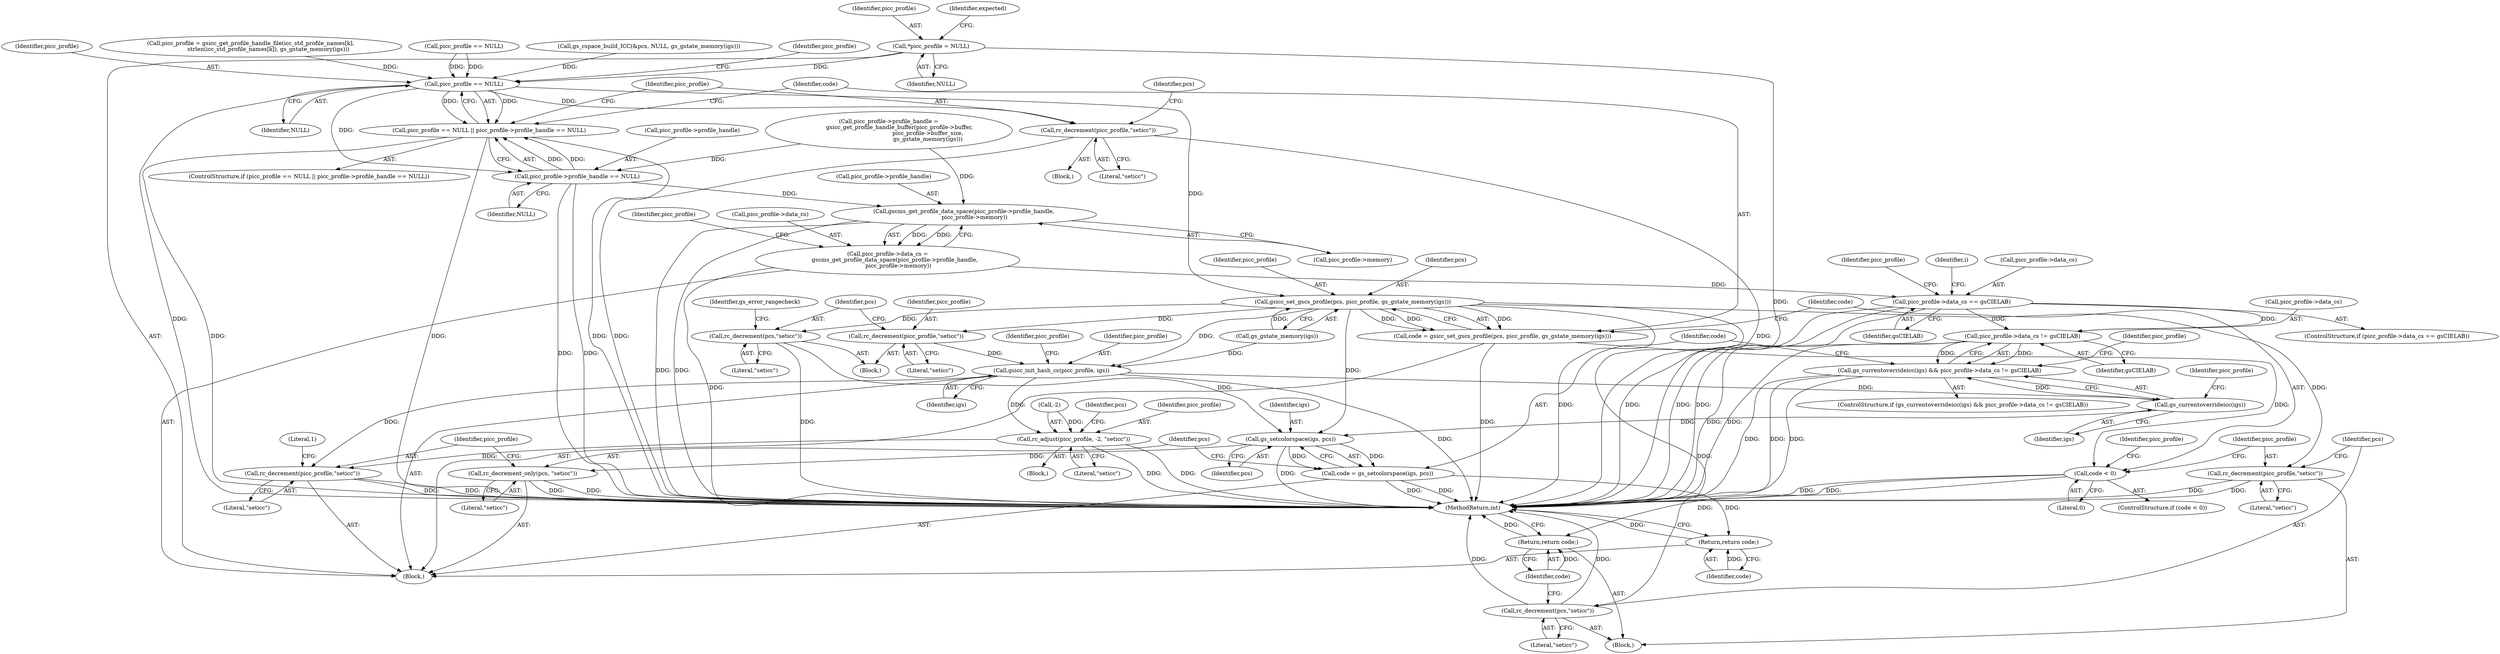 digraph "0_ghostscript_67d760ab775dae4efe803b5944b0439aa3c0b04a@pointer" {
"1000136" [label="(Call,*picc_profile = NULL)"];
"1000288" [label="(Call,picc_profile == NULL)"];
"1000287" [label="(Call,picc_profile == NULL || picc_profile->profile_handle == NULL)"];
"1000291" [label="(Call,picc_profile->profile_handle == NULL)"];
"1000335" [label="(Call,gscms_get_profile_data_space(picc_profile->profile_handle,\n            picc_profile->memory))"];
"1000331" [label="(Call,picc_profile->data_cs =\n        gscms_get_profile_data_space(picc_profile->profile_handle,\n            picc_profile->memory))"];
"1000388" [label="(Call,picc_profile->data_cs == gsCIELAB)"];
"1000515" [label="(Call,picc_profile->data_cs != gsCIELAB)"];
"1000512" [label="(Call,gs_currentoverrideicc(igs) && picc_profile->data_cs != gsCIELAB)"];
"1000297" [label="(Call,rc_decrement(picc_profile,\"seticc\"))"];
"1000308" [label="(Call,gsicc_set_gscs_profile(pcs, picc_profile, gs_gstate_memory(igs)))"];
"1000306" [label="(Call,code = gsicc_set_gscs_profile(pcs, picc_profile, gs_gstate_memory(igs)))"];
"1000314" [label="(Call,code < 0)"];
"1000324" [label="(Return,return code;)"];
"1000318" [label="(Call,rc_decrement(picc_profile,\"seticc\"))"];
"1000321" [label="(Call,rc_decrement(pcs,\"seticc\"))"];
"1000376" [label="(Call,rc_decrement(picc_profile,\"seticc\"))"];
"1000384" [label="(Call,gsicc_init_hash_cs(picc_profile, igs))"];
"1000513" [label="(Call,gs_currentoverrideicc(igs))"];
"1000572" [label="(Call,gs_setcolorspace(igs, pcs))"];
"1000570" [label="(Call,code = gs_setcolorspace(igs, pcs))"];
"1000583" [label="(Return,return code;)"];
"1000575" [label="(Call,rc_decrement_only(pcs, \"seticc\"))"];
"1000561" [label="(Call,rc_adjust(picc_profile, -2, \"seticc\"))"];
"1000578" [label="(Call,rc_decrement(picc_profile,\"seticc\"))"];
"1000379" [label="(Call,rc_decrement(pcs,\"seticc\"))"];
"1000576" [label="(Identifier,pcs)"];
"1000388" [label="(Call,picc_profile->data_cs == gsCIELAB)"];
"1000385" [label="(Identifier,picc_profile)"];
"1000137" [label="(Identifier,picc_profile)"];
"1000523" [label="(Identifier,picc_profile)"];
"1000573" [label="(Identifier,igs)"];
"1000399" [label="(Identifier,picc_profile)"];
"1000386" [label="(Identifier,igs)"];
"1000335" [label="(Call,gscms_get_profile_data_space(picc_profile->profile_handle,\n            picc_profile->memory))"];
"1000375" [label="(Block,)"];
"1000301" [label="(Identifier,pcs)"];
"1000332" [label="(Call,picc_profile->data_cs)"];
"1000519" [label="(Identifier,gsCIELAB)"];
"1000298" [label="(Identifier,picc_profile)"];
"1000297" [label="(Call,rc_decrement(picc_profile,\"seticc\"))"];
"1000325" [label="(Identifier,code)"];
"1000308" [label="(Call,gsicc_set_gscs_profile(pcs, picc_profile, gs_gstate_memory(igs)))"];
"1000322" [label="(Identifier,pcs)"];
"1000316" [label="(Literal,0)"];
"1000339" [label="(Call,picc_profile->memory)"];
"1000570" [label="(Call,code = gs_setcolorspace(igs, pcs))"];
"1000520" [label="(Block,)"];
"1000299" [label="(Literal,\"seticc\")"];
"1000336" [label="(Call,picc_profile->profile_handle)"];
"1000517" [label="(Identifier,picc_profile)"];
"1000324" [label="(Return,return code;)"];
"1000568" [label="(Identifier,pcs)"];
"1000286" [label="(ControlStructure,if (picc_profile == NULL || picc_profile->profile_handle == NULL))"];
"1000513" [label="(Call,gs_currentoverrideicc(igs))"];
"1000565" [label="(Literal,\"seticc\")"];
"1000381" [label="(Literal,\"seticc\")"];
"1000138" [label="(Identifier,NULL)"];
"1000392" [label="(Identifier,gsCIELAB)"];
"1000571" [label="(Identifier,code)"];
"1000577" [label="(Literal,\"seticc\")"];
"1000376" [label="(Call,rc_decrement(picc_profile,\"seticc\"))"];
"1000384" [label="(Call,gsicc_init_hash_cs(picc_profile, igs))"];
"1000579" [label="(Identifier,picc_profile)"];
"1000387" [label="(ControlStructure,if (picc_profile->data_cs == gsCIELAB))"];
"1000306" [label="(Call,code = gsicc_set_gscs_profile(pcs, picc_profile, gs_gstate_memory(igs)))"];
"1000323" [label="(Literal,\"seticc\")"];
"1000287" [label="(Call,picc_profile == NULL || picc_profile->profile_handle == NULL)"];
"1000511" [label="(ControlStructure,if (gs_currentoverrideicc(igs) && picc_profile->data_cs != gsCIELAB))"];
"1000561" [label="(Call,rc_adjust(picc_profile, -2, \"seticc\"))"];
"1000582" [label="(Literal,1)"];
"1000379" [label="(Call,rc_decrement(pcs,\"seticc\"))"];
"1000585" [label="(MethodReturn,int)"];
"1000291" [label="(Call,picc_profile->profile_handle == NULL)"];
"1000309" [label="(Identifier,pcs)"];
"1000383" [label="(Identifier,gs_error_rangecheck)"];
"1000314" [label="(Call,code < 0)"];
"1000583" [label="(Return,return code;)"];
"1000380" [label="(Identifier,pcs)"];
"1000142" [label="(Identifier,expected)"];
"1000292" [label="(Call,picc_profile->profile_handle)"];
"1000377" [label="(Identifier,picc_profile)"];
"1000266" [label="(Call,picc_profile == NULL)"];
"1000344" [label="(Identifier,picc_profile)"];
"1000315" [label="(Identifier,code)"];
"1000126" [label="(Block,)"];
"1000318" [label="(Call,rc_decrement(picc_profile,\"seticc\"))"];
"1000290" [label="(Identifier,NULL)"];
"1000516" [label="(Call,picc_profile->data_cs)"];
"1000163" [label="(Call,gs_cspace_build_ICC(&pcs, NULL, gs_gstate_memory(igs)))"];
"1000293" [label="(Identifier,picc_profile)"];
"1000574" [label="(Identifier,pcs)"];
"1000572" [label="(Call,gs_setcolorspace(igs, pcs))"];
"1000562" [label="(Identifier,picc_profile)"];
"1000563" [label="(Call,-2)"];
"1000471" [label="(Identifier,i)"];
"1000512" [label="(Call,gs_currentoverrideicc(igs) && picc_profile->data_cs != gsCIELAB)"];
"1000320" [label="(Literal,\"seticc\")"];
"1000288" [label="(Call,picc_profile == NULL)"];
"1000580" [label="(Literal,\"seticc\")"];
"1000289" [label="(Identifier,picc_profile)"];
"1000378" [label="(Literal,\"seticc\")"];
"1000575" [label="(Call,rc_decrement_only(pcs, \"seticc\"))"];
"1000321" [label="(Call,rc_decrement(pcs,\"seticc\"))"];
"1000584" [label="(Identifier,code)"];
"1000313" [label="(ControlStructure,if (code < 0))"];
"1000389" [label="(Call,picc_profile->data_cs)"];
"1000295" [label="(Identifier,NULL)"];
"1000390" [label="(Identifier,picc_profile)"];
"1000296" [label="(Block,)"];
"1000578" [label="(Call,rc_decrement(picc_profile,\"seticc\"))"];
"1000514" [label="(Identifier,igs)"];
"1000311" [label="(Call,gs_gstate_memory(igs))"];
"1000328" [label="(Identifier,picc_profile)"];
"1000515" [label="(Call,picc_profile->data_cs != gsCIELAB)"];
"1000273" [label="(Call,picc_profile->profile_handle =\n            gsicc_get_profile_handle_buffer(picc_profile->buffer,\n                                            picc_profile->buffer_size,\n                                            gs_gstate_memory(igs)))"];
"1000237" [label="(Call,picc_profile = gsicc_get_profile_handle_file(icc_std_profile_names[k],\n                    strlen(icc_std_profile_names[k]), gs_gstate_memory(igs)))"];
"1000331" [label="(Call,picc_profile->data_cs =\n        gscms_get_profile_data_space(picc_profile->profile_handle,\n            picc_profile->memory))"];
"1000319" [label="(Identifier,picc_profile)"];
"1000317" [label="(Block,)"];
"1000307" [label="(Identifier,code)"];
"1000310" [label="(Identifier,picc_profile)"];
"1000136" [label="(Call,*picc_profile = NULL)"];
"1000136" -> "1000126"  [label="AST: "];
"1000136" -> "1000138"  [label="CFG: "];
"1000137" -> "1000136"  [label="AST: "];
"1000138" -> "1000136"  [label="AST: "];
"1000142" -> "1000136"  [label="CFG: "];
"1000136" -> "1000585"  [label="DDG: "];
"1000136" -> "1000288"  [label="DDG: "];
"1000288" -> "1000287"  [label="AST: "];
"1000288" -> "1000290"  [label="CFG: "];
"1000289" -> "1000288"  [label="AST: "];
"1000290" -> "1000288"  [label="AST: "];
"1000293" -> "1000288"  [label="CFG: "];
"1000287" -> "1000288"  [label="CFG: "];
"1000288" -> "1000585"  [label="DDG: "];
"1000288" -> "1000287"  [label="DDG: "];
"1000288" -> "1000287"  [label="DDG: "];
"1000237" -> "1000288"  [label="DDG: "];
"1000266" -> "1000288"  [label="DDG: "];
"1000266" -> "1000288"  [label="DDG: "];
"1000163" -> "1000288"  [label="DDG: "];
"1000288" -> "1000291"  [label="DDG: "];
"1000288" -> "1000297"  [label="DDG: "];
"1000288" -> "1000308"  [label="DDG: "];
"1000287" -> "1000286"  [label="AST: "];
"1000287" -> "1000291"  [label="CFG: "];
"1000291" -> "1000287"  [label="AST: "];
"1000298" -> "1000287"  [label="CFG: "];
"1000307" -> "1000287"  [label="CFG: "];
"1000287" -> "1000585"  [label="DDG: "];
"1000287" -> "1000585"  [label="DDG: "];
"1000287" -> "1000585"  [label="DDG: "];
"1000291" -> "1000287"  [label="DDG: "];
"1000291" -> "1000287"  [label="DDG: "];
"1000291" -> "1000295"  [label="CFG: "];
"1000292" -> "1000291"  [label="AST: "];
"1000295" -> "1000291"  [label="AST: "];
"1000291" -> "1000585"  [label="DDG: "];
"1000291" -> "1000585"  [label="DDG: "];
"1000273" -> "1000291"  [label="DDG: "];
"1000291" -> "1000335"  [label="DDG: "];
"1000335" -> "1000331"  [label="AST: "];
"1000335" -> "1000339"  [label="CFG: "];
"1000336" -> "1000335"  [label="AST: "];
"1000339" -> "1000335"  [label="AST: "];
"1000331" -> "1000335"  [label="CFG: "];
"1000335" -> "1000585"  [label="DDG: "];
"1000335" -> "1000585"  [label="DDG: "];
"1000335" -> "1000331"  [label="DDG: "];
"1000335" -> "1000331"  [label="DDG: "];
"1000273" -> "1000335"  [label="DDG: "];
"1000331" -> "1000126"  [label="AST: "];
"1000332" -> "1000331"  [label="AST: "];
"1000344" -> "1000331"  [label="CFG: "];
"1000331" -> "1000585"  [label="DDG: "];
"1000331" -> "1000388"  [label="DDG: "];
"1000388" -> "1000387"  [label="AST: "];
"1000388" -> "1000392"  [label="CFG: "];
"1000389" -> "1000388"  [label="AST: "];
"1000392" -> "1000388"  [label="AST: "];
"1000399" -> "1000388"  [label="CFG: "];
"1000471" -> "1000388"  [label="CFG: "];
"1000388" -> "1000585"  [label="DDG: "];
"1000388" -> "1000585"  [label="DDG: "];
"1000388" -> "1000585"  [label="DDG: "];
"1000388" -> "1000515"  [label="DDG: "];
"1000388" -> "1000515"  [label="DDG: "];
"1000515" -> "1000512"  [label="AST: "];
"1000515" -> "1000519"  [label="CFG: "];
"1000516" -> "1000515"  [label="AST: "];
"1000519" -> "1000515"  [label="AST: "];
"1000512" -> "1000515"  [label="CFG: "];
"1000515" -> "1000585"  [label="DDG: "];
"1000515" -> "1000585"  [label="DDG: "];
"1000515" -> "1000512"  [label="DDG: "];
"1000515" -> "1000512"  [label="DDG: "];
"1000512" -> "1000511"  [label="AST: "];
"1000512" -> "1000513"  [label="CFG: "];
"1000513" -> "1000512"  [label="AST: "];
"1000523" -> "1000512"  [label="CFG: "];
"1000571" -> "1000512"  [label="CFG: "];
"1000512" -> "1000585"  [label="DDG: "];
"1000512" -> "1000585"  [label="DDG: "];
"1000512" -> "1000585"  [label="DDG: "];
"1000513" -> "1000512"  [label="DDG: "];
"1000297" -> "1000296"  [label="AST: "];
"1000297" -> "1000299"  [label="CFG: "];
"1000298" -> "1000297"  [label="AST: "];
"1000299" -> "1000297"  [label="AST: "];
"1000301" -> "1000297"  [label="CFG: "];
"1000297" -> "1000585"  [label="DDG: "];
"1000297" -> "1000585"  [label="DDG: "];
"1000308" -> "1000306"  [label="AST: "];
"1000308" -> "1000311"  [label="CFG: "];
"1000309" -> "1000308"  [label="AST: "];
"1000310" -> "1000308"  [label="AST: "];
"1000311" -> "1000308"  [label="AST: "];
"1000306" -> "1000308"  [label="CFG: "];
"1000308" -> "1000585"  [label="DDG: "];
"1000308" -> "1000306"  [label="DDG: "];
"1000308" -> "1000306"  [label="DDG: "];
"1000308" -> "1000306"  [label="DDG: "];
"1000311" -> "1000308"  [label="DDG: "];
"1000308" -> "1000318"  [label="DDG: "];
"1000308" -> "1000321"  [label="DDG: "];
"1000308" -> "1000376"  [label="DDG: "];
"1000308" -> "1000379"  [label="DDG: "];
"1000308" -> "1000384"  [label="DDG: "];
"1000308" -> "1000572"  [label="DDG: "];
"1000306" -> "1000126"  [label="AST: "];
"1000307" -> "1000306"  [label="AST: "];
"1000315" -> "1000306"  [label="CFG: "];
"1000306" -> "1000585"  [label="DDG: "];
"1000306" -> "1000314"  [label="DDG: "];
"1000314" -> "1000313"  [label="AST: "];
"1000314" -> "1000316"  [label="CFG: "];
"1000315" -> "1000314"  [label="AST: "];
"1000316" -> "1000314"  [label="AST: "];
"1000319" -> "1000314"  [label="CFG: "];
"1000328" -> "1000314"  [label="CFG: "];
"1000314" -> "1000585"  [label="DDG: "];
"1000314" -> "1000585"  [label="DDG: "];
"1000314" -> "1000324"  [label="DDG: "];
"1000324" -> "1000317"  [label="AST: "];
"1000324" -> "1000325"  [label="CFG: "];
"1000325" -> "1000324"  [label="AST: "];
"1000585" -> "1000324"  [label="CFG: "];
"1000324" -> "1000585"  [label="DDG: "];
"1000325" -> "1000324"  [label="DDG: "];
"1000318" -> "1000317"  [label="AST: "];
"1000318" -> "1000320"  [label="CFG: "];
"1000319" -> "1000318"  [label="AST: "];
"1000320" -> "1000318"  [label="AST: "];
"1000322" -> "1000318"  [label="CFG: "];
"1000318" -> "1000585"  [label="DDG: "];
"1000318" -> "1000585"  [label="DDG: "];
"1000321" -> "1000317"  [label="AST: "];
"1000321" -> "1000323"  [label="CFG: "];
"1000322" -> "1000321"  [label="AST: "];
"1000323" -> "1000321"  [label="AST: "];
"1000325" -> "1000321"  [label="CFG: "];
"1000321" -> "1000585"  [label="DDG: "];
"1000321" -> "1000585"  [label="DDG: "];
"1000376" -> "1000375"  [label="AST: "];
"1000376" -> "1000378"  [label="CFG: "];
"1000377" -> "1000376"  [label="AST: "];
"1000378" -> "1000376"  [label="AST: "];
"1000380" -> "1000376"  [label="CFG: "];
"1000376" -> "1000384"  [label="DDG: "];
"1000384" -> "1000126"  [label="AST: "];
"1000384" -> "1000386"  [label="CFG: "];
"1000385" -> "1000384"  [label="AST: "];
"1000386" -> "1000384"  [label="AST: "];
"1000390" -> "1000384"  [label="CFG: "];
"1000384" -> "1000585"  [label="DDG: "];
"1000311" -> "1000384"  [label="DDG: "];
"1000384" -> "1000513"  [label="DDG: "];
"1000384" -> "1000561"  [label="DDG: "];
"1000384" -> "1000578"  [label="DDG: "];
"1000513" -> "1000514"  [label="CFG: "];
"1000514" -> "1000513"  [label="AST: "];
"1000517" -> "1000513"  [label="CFG: "];
"1000513" -> "1000572"  [label="DDG: "];
"1000572" -> "1000570"  [label="AST: "];
"1000572" -> "1000574"  [label="CFG: "];
"1000573" -> "1000572"  [label="AST: "];
"1000574" -> "1000572"  [label="AST: "];
"1000570" -> "1000572"  [label="CFG: "];
"1000572" -> "1000585"  [label="DDG: "];
"1000572" -> "1000570"  [label="DDG: "];
"1000572" -> "1000570"  [label="DDG: "];
"1000379" -> "1000572"  [label="DDG: "];
"1000572" -> "1000575"  [label="DDG: "];
"1000570" -> "1000126"  [label="AST: "];
"1000571" -> "1000570"  [label="AST: "];
"1000576" -> "1000570"  [label="CFG: "];
"1000570" -> "1000585"  [label="DDG: "];
"1000570" -> "1000585"  [label="DDG: "];
"1000570" -> "1000583"  [label="DDG: "];
"1000583" -> "1000126"  [label="AST: "];
"1000583" -> "1000584"  [label="CFG: "];
"1000584" -> "1000583"  [label="AST: "];
"1000585" -> "1000583"  [label="CFG: "];
"1000583" -> "1000585"  [label="DDG: "];
"1000584" -> "1000583"  [label="DDG: "];
"1000575" -> "1000126"  [label="AST: "];
"1000575" -> "1000577"  [label="CFG: "];
"1000576" -> "1000575"  [label="AST: "];
"1000577" -> "1000575"  [label="AST: "];
"1000579" -> "1000575"  [label="CFG: "];
"1000575" -> "1000585"  [label="DDG: "];
"1000575" -> "1000585"  [label="DDG: "];
"1000561" -> "1000520"  [label="AST: "];
"1000561" -> "1000565"  [label="CFG: "];
"1000562" -> "1000561"  [label="AST: "];
"1000563" -> "1000561"  [label="AST: "];
"1000565" -> "1000561"  [label="AST: "];
"1000568" -> "1000561"  [label="CFG: "];
"1000561" -> "1000585"  [label="DDG: "];
"1000561" -> "1000585"  [label="DDG: "];
"1000563" -> "1000561"  [label="DDG: "];
"1000561" -> "1000578"  [label="DDG: "];
"1000578" -> "1000126"  [label="AST: "];
"1000578" -> "1000580"  [label="CFG: "];
"1000579" -> "1000578"  [label="AST: "];
"1000580" -> "1000578"  [label="AST: "];
"1000582" -> "1000578"  [label="CFG: "];
"1000578" -> "1000585"  [label="DDG: "];
"1000578" -> "1000585"  [label="DDG: "];
"1000379" -> "1000375"  [label="AST: "];
"1000379" -> "1000381"  [label="CFG: "];
"1000380" -> "1000379"  [label="AST: "];
"1000381" -> "1000379"  [label="AST: "];
"1000383" -> "1000379"  [label="CFG: "];
"1000379" -> "1000585"  [label="DDG: "];
}
